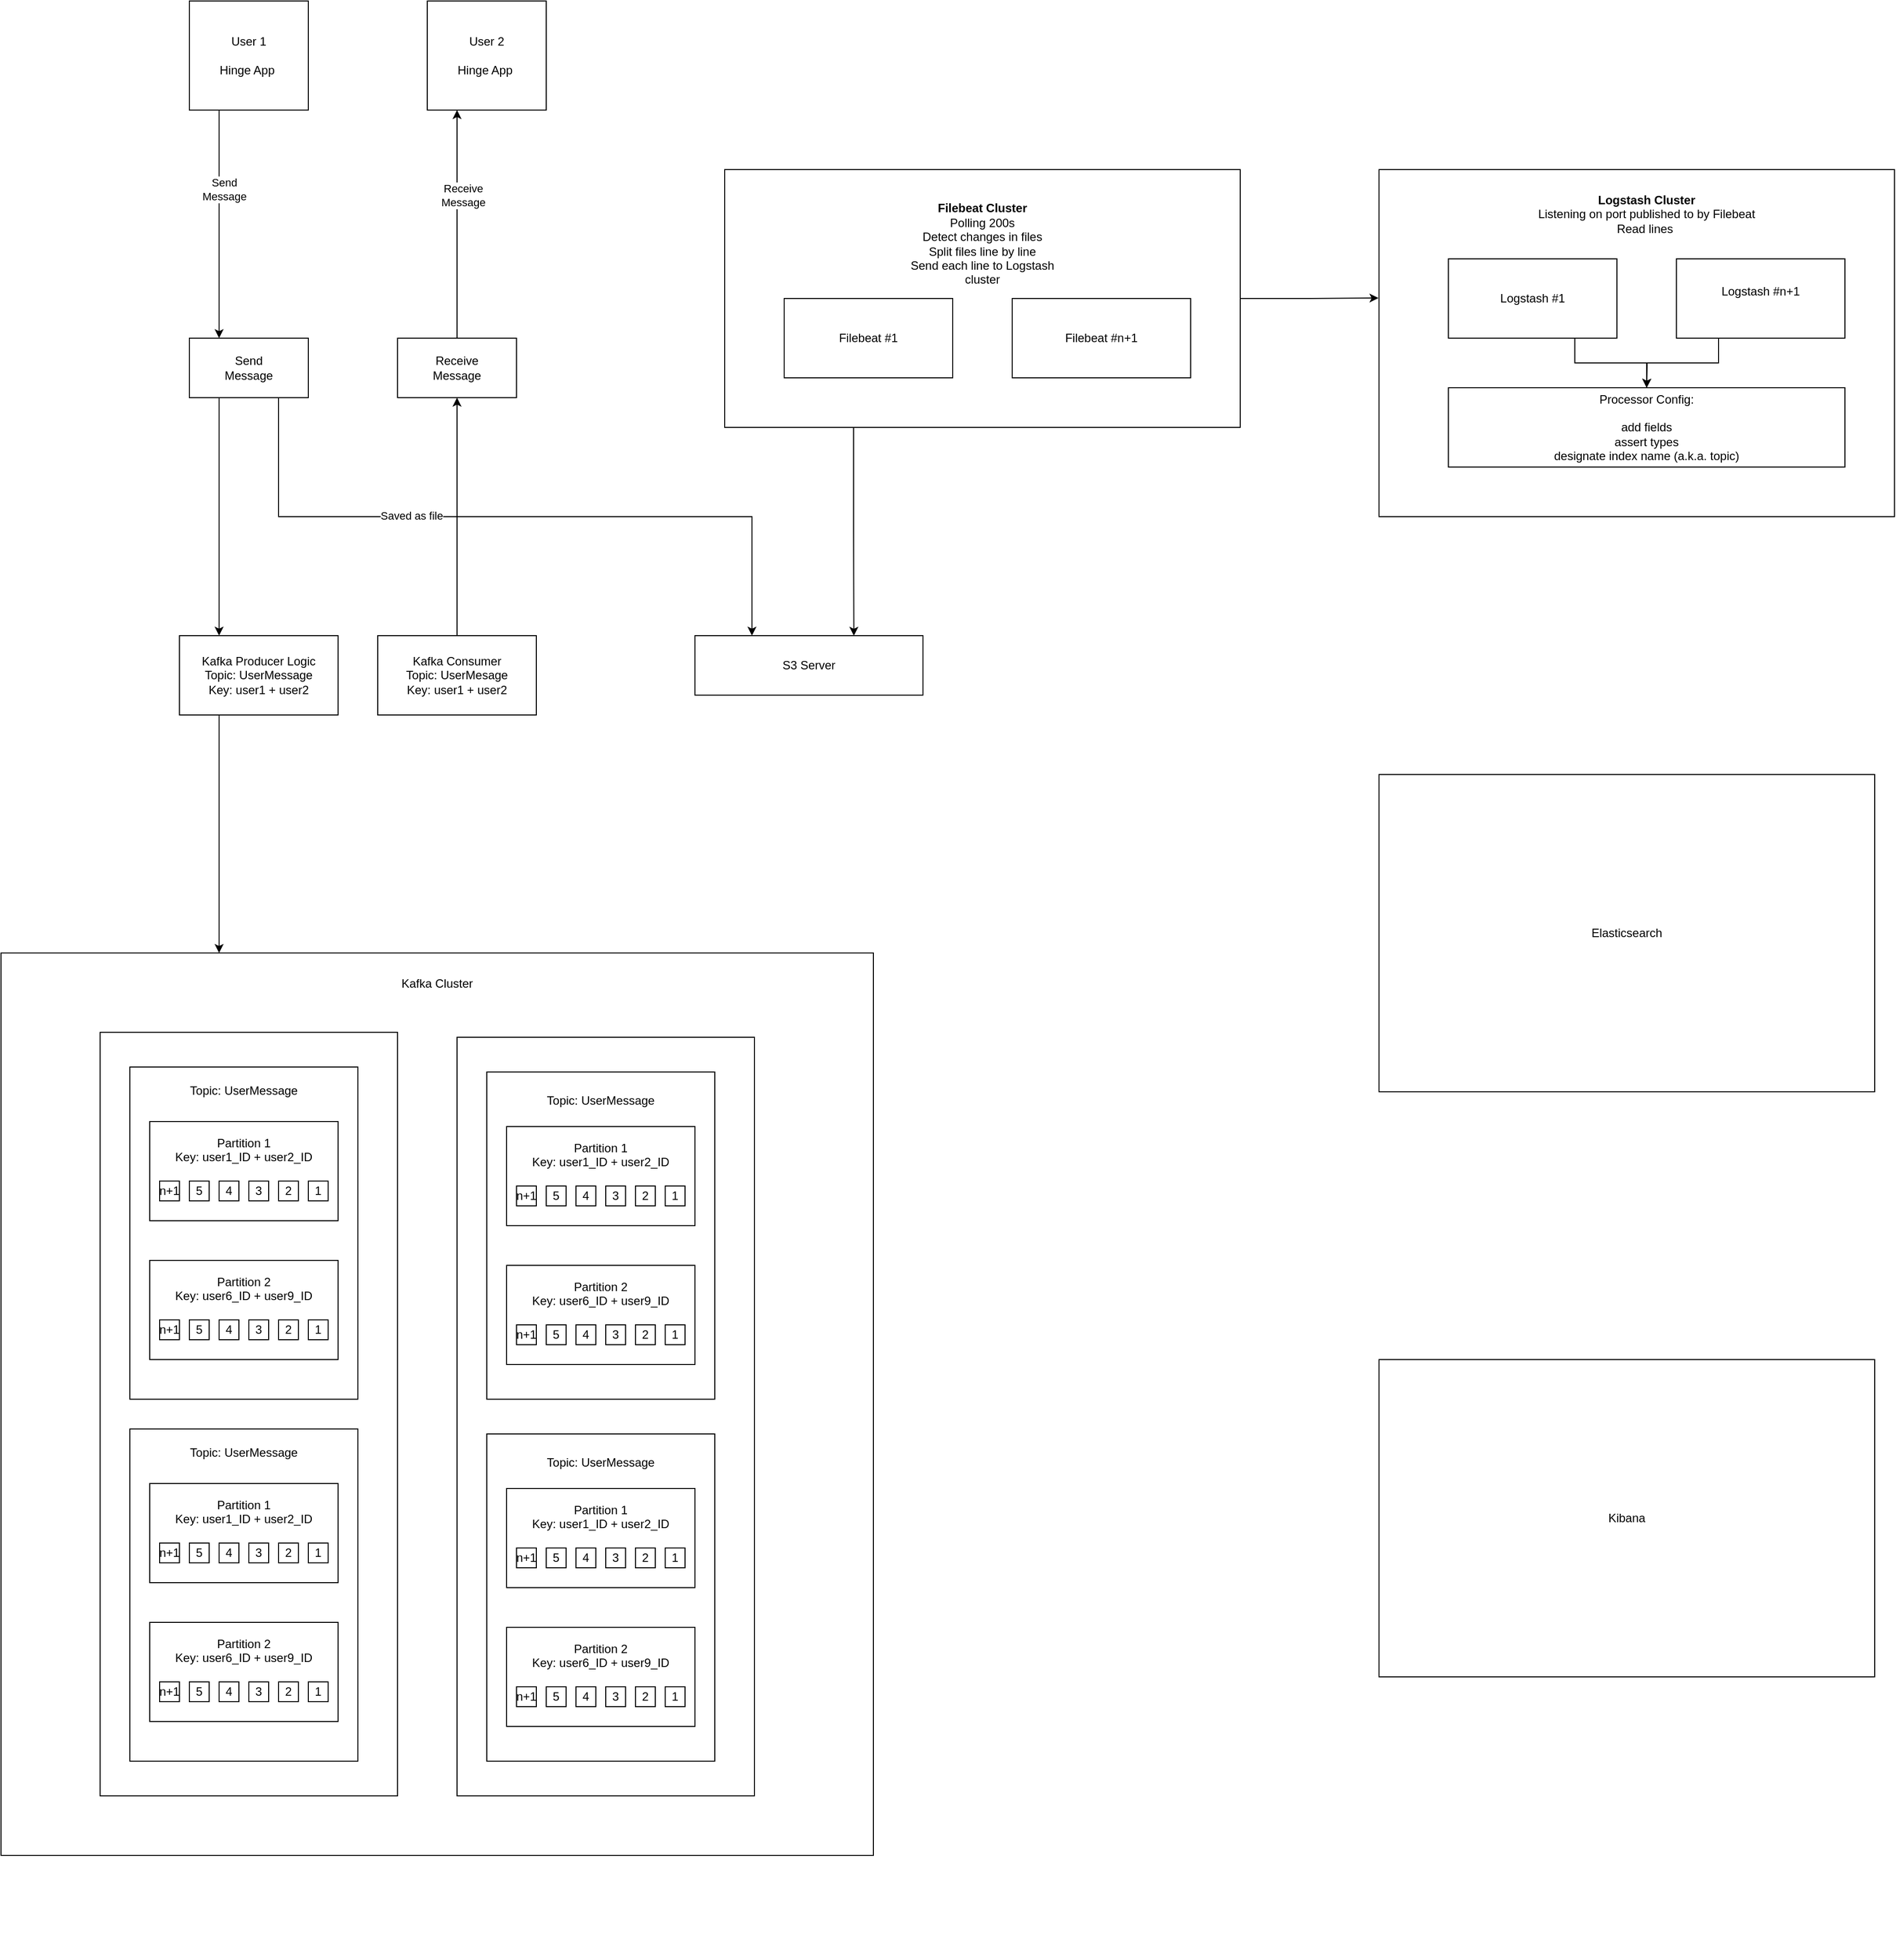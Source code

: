 <mxfile version="24.6.2" type="github">
  <diagram name="Page-1" id="u32jfDcwHZ4eOMGTb6TE">
    <mxGraphModel dx="3343" dy="2828" grid="1" gridSize="10" guides="1" tooltips="1" connect="1" arrows="1" fold="1" page="1" pageScale="1" pageWidth="850" pageHeight="1100" math="0" shadow="0">
      <root>
        <mxCell id="0" />
        <mxCell id="1" parent="0" />
        <mxCell id="Yqh2Zt63WlNYlDMRdGiX-36" style="edgeStyle=orthogonalEdgeStyle;rounded=0;orthogonalLoop=1;jettySize=auto;html=1;exitX=0.25;exitY=1;exitDx=0;exitDy=0;entryX=0.25;entryY=0;entryDx=0;entryDy=0;" edge="1" parent="1" source="Yqh2Zt63WlNYlDMRdGiX-44" target="Yqh2Zt63WlNYlDMRdGiX-35">
          <mxGeometry relative="1" as="geometry">
            <mxPoint x="412.5" y="-670" as="sourcePoint" />
            <Array as="points">
              <mxPoint x="190" y="-380" />
            </Array>
          </mxGeometry>
        </mxCell>
        <mxCell id="Yqh2Zt63WlNYlDMRdGiX-2" value="S3 Server" style="whiteSpace=wrap;html=1;" vertex="1" parent="1">
          <mxGeometry x="670" y="-380" width="230" height="60" as="geometry" />
        </mxCell>
        <mxCell id="Yqh2Zt63WlNYlDMRdGiX-5" value="Kafka Cluster&lt;div&gt;&lt;br&gt;&lt;/div&gt;&lt;div&gt;&lt;br&gt;&lt;/div&gt;&lt;div&gt;&lt;br&gt;&lt;/div&gt;&lt;div&gt;&lt;br&gt;&lt;/div&gt;&lt;div&gt;&lt;br&gt;&lt;/div&gt;&lt;div&gt;&lt;br&gt;&lt;/div&gt;&lt;div&gt;&lt;br&gt;&lt;/div&gt;&lt;div&gt;&lt;br&gt;&lt;/div&gt;&lt;div&gt;&lt;br&gt;&lt;/div&gt;&lt;div&gt;&lt;br&gt;&lt;/div&gt;&lt;div&gt;&lt;br&gt;&lt;/div&gt;&lt;div&gt;&lt;br&gt;&lt;/div&gt;&lt;div&gt;&lt;br&gt;&lt;/div&gt;&lt;div&gt;&lt;br&gt;&lt;/div&gt;&lt;div&gt;&lt;br&gt;&lt;/div&gt;&lt;div&gt;&lt;br&gt;&lt;/div&gt;&lt;div&gt;&lt;br&gt;&lt;/div&gt;&lt;div&gt;&lt;br&gt;&lt;/div&gt;&lt;div&gt;&lt;br&gt;&lt;/div&gt;&lt;div&gt;&lt;br&gt;&lt;/div&gt;&lt;div&gt;&lt;br&gt;&lt;/div&gt;&lt;div&gt;&lt;br&gt;&lt;/div&gt;&lt;div&gt;&lt;br&gt;&lt;/div&gt;&lt;div&gt;&lt;br&gt;&lt;/div&gt;&lt;div&gt;&lt;br&gt;&lt;/div&gt;&lt;div&gt;&lt;br&gt;&lt;/div&gt;&lt;div&gt;&lt;br&gt;&lt;/div&gt;&lt;div&gt;&lt;br&gt;&lt;/div&gt;&lt;div&gt;&lt;br&gt;&lt;/div&gt;&lt;div&gt;&lt;br&gt;&lt;/div&gt;&lt;div&gt;&lt;br&gt;&lt;/div&gt;&lt;div&gt;&lt;br&gt;&lt;/div&gt;&lt;div&gt;&lt;br&gt;&lt;/div&gt;&lt;div&gt;&lt;br&gt;&lt;/div&gt;&lt;div&gt;&lt;br&gt;&lt;/div&gt;&lt;div&gt;&lt;br&gt;&lt;/div&gt;&lt;div&gt;&lt;br&gt;&lt;/div&gt;&lt;div&gt;&lt;br&gt;&lt;/div&gt;&lt;div&gt;&lt;br&gt;&lt;/div&gt;&lt;div&gt;&lt;br&gt;&lt;/div&gt;&lt;div&gt;&lt;br&gt;&lt;/div&gt;&lt;div&gt;&lt;br&gt;&lt;/div&gt;&lt;div&gt;&lt;br&gt;&lt;/div&gt;&lt;div&gt;&lt;br&gt;&lt;/div&gt;&lt;div&gt;&lt;br&gt;&lt;/div&gt;&lt;div&gt;&lt;br&gt;&lt;/div&gt;&lt;div&gt;&lt;br&gt;&lt;/div&gt;&lt;div&gt;&lt;br&gt;&lt;/div&gt;&lt;div&gt;&lt;br&gt;&lt;/div&gt;&lt;div&gt;&lt;br&gt;&lt;/div&gt;&lt;div&gt;&lt;br&gt;&lt;/div&gt;&lt;div&gt;&lt;br&gt;&lt;/div&gt;&lt;div&gt;&lt;br&gt;&lt;/div&gt;&lt;div&gt;&lt;br&gt;&lt;/div&gt;&lt;div&gt;&lt;br&gt;&lt;/div&gt;&lt;div&gt;&lt;br&gt;&lt;/div&gt;&lt;div&gt;&lt;br&gt;&lt;/div&gt;&lt;div&gt;&lt;br&gt;&lt;/div&gt;&lt;div&gt;&lt;br&gt;&lt;/div&gt;" style="whiteSpace=wrap;html=1;" vertex="1" parent="1">
          <mxGeometry x="-30" y="-60" width="880" height="910" as="geometry" />
        </mxCell>
        <mxCell id="Yqh2Zt63WlNYlDMRdGiX-6" value="Broker 1&lt;div&gt;&lt;br&gt;&lt;/div&gt;&lt;div&gt;&lt;br&gt;&lt;/div&gt;&lt;div&gt;&lt;br&gt;&lt;/div&gt;&lt;div&gt;&lt;br&gt;&lt;/div&gt;&lt;div&gt;&lt;br&gt;&lt;/div&gt;&lt;div&gt;&lt;br&gt;&lt;/div&gt;&lt;div&gt;&lt;br&gt;&lt;/div&gt;&lt;div&gt;&lt;br&gt;&lt;/div&gt;&lt;div&gt;&lt;br&gt;&lt;/div&gt;&lt;div&gt;&lt;br&gt;&lt;/div&gt;&lt;div&gt;&lt;br&gt;&lt;/div&gt;&lt;div&gt;&lt;br&gt;&lt;/div&gt;&lt;div&gt;&lt;br&gt;&lt;/div&gt;&lt;div&gt;&lt;br&gt;&lt;/div&gt;&lt;div&gt;&lt;br&gt;&lt;/div&gt;&lt;div&gt;&lt;br&gt;&lt;/div&gt;&lt;div&gt;&lt;br&gt;&lt;/div&gt;&lt;div&gt;&lt;br&gt;&lt;/div&gt;&lt;div&gt;&lt;br&gt;&lt;/div&gt;&lt;div&gt;&lt;br&gt;&lt;/div&gt;&lt;div&gt;&lt;br&gt;&lt;/div&gt;&lt;div&gt;&lt;br&gt;&lt;/div&gt;&lt;div&gt;&lt;br&gt;&lt;/div&gt;&lt;div&gt;&lt;br&gt;&lt;/div&gt;&lt;div&gt;&lt;br&gt;&lt;/div&gt;&lt;div&gt;&lt;br&gt;&lt;/div&gt;&lt;div&gt;&lt;br&gt;&lt;/div&gt;&lt;div&gt;&lt;br&gt;&lt;/div&gt;&lt;div&gt;&lt;br&gt;&lt;/div&gt;&lt;div&gt;&lt;br&gt;&lt;/div&gt;&lt;div&gt;&lt;br&gt;&lt;/div&gt;&lt;div&gt;&lt;br&gt;&lt;/div&gt;&lt;div&gt;&lt;br&gt;&lt;/div&gt;&lt;div&gt;&lt;br&gt;&lt;/div&gt;&lt;div&gt;&lt;br&gt;&lt;/div&gt;&lt;div&gt;&lt;br&gt;&lt;/div&gt;&lt;div&gt;&lt;br&gt;&lt;/div&gt;&lt;div&gt;&lt;br&gt;&lt;/div&gt;&lt;div&gt;&lt;br&gt;&lt;/div&gt;&lt;div&gt;&lt;br&gt;&lt;/div&gt;&lt;div&gt;&lt;br&gt;&lt;/div&gt;&lt;div&gt;&lt;br&gt;&lt;/div&gt;&lt;div&gt;&lt;br&gt;&lt;/div&gt;" style="whiteSpace=wrap;html=1;" vertex="1" parent="1">
          <mxGeometry x="70" y="20" width="300" height="770" as="geometry" />
        </mxCell>
        <mxCell id="Yqh2Zt63WlNYlDMRdGiX-9" value="&lt;div&gt;&lt;br&gt;&lt;/div&gt;&lt;div&gt;&lt;br&gt;&lt;/div&gt;&lt;div&gt;&lt;br&gt;&lt;/div&gt;&lt;div&gt;&lt;br&gt;&lt;/div&gt;&lt;div&gt;&lt;br&gt;&lt;/div&gt;&lt;div&gt;&lt;br&gt;&lt;/div&gt;&lt;div&gt;&lt;br&gt;&lt;/div&gt;&lt;div&gt;&lt;br&gt;&lt;/div&gt;&lt;div&gt;&lt;br&gt;&lt;/div&gt;&lt;div&gt;&lt;br&gt;&lt;/div&gt;&lt;div&gt;&lt;br&gt;&lt;/div&gt;&lt;div&gt;&lt;br&gt;&lt;/div&gt;&lt;div&gt;&lt;br&gt;&lt;/div&gt;&lt;div&gt;&lt;br&gt;&lt;/div&gt;&lt;div&gt;&lt;br&gt;&lt;/div&gt;Topic: UserMessage&lt;div&gt;&lt;br&gt;&lt;/div&gt;&lt;div&gt;&lt;br&gt;&lt;/div&gt;&lt;div&gt;&lt;br&gt;&lt;/div&gt;&lt;div&gt;&lt;br&gt;&lt;/div&gt;&lt;div&gt;&lt;br&gt;&lt;/div&gt;&lt;div&gt;&lt;br&gt;&lt;/div&gt;&lt;div&gt;&lt;br&gt;&lt;/div&gt;&lt;div&gt;&lt;br&gt;&lt;/div&gt;&lt;div&gt;&lt;br&gt;&lt;/div&gt;&lt;div&gt;&lt;br&gt;&lt;/div&gt;&lt;div&gt;&lt;br&gt;&lt;/div&gt;&lt;div&gt;&lt;br&gt;&lt;/div&gt;&lt;div&gt;&lt;br&gt;&lt;/div&gt;&lt;div&gt;&lt;br&gt;&lt;/div&gt;&lt;div&gt;&lt;br&gt;&lt;/div&gt;&lt;div&gt;&lt;br&gt;&lt;/div&gt;&lt;div&gt;&lt;br&gt;&lt;/div&gt;&lt;div&gt;&lt;br&gt;&lt;/div&gt;&lt;div&gt;&lt;br&gt;&lt;/div&gt;&lt;div&gt;&lt;br&gt;&lt;/div&gt;&lt;div&gt;&lt;br&gt;&lt;/div&gt;&lt;div&gt;&lt;br&gt;&lt;/div&gt;&lt;div&gt;&lt;br&gt;&lt;/div&gt;&lt;div&gt;&lt;br&gt;&lt;/div&gt;&lt;div&gt;&lt;br&gt;&lt;/div&gt;&lt;div&gt;&lt;br&gt;&lt;/div&gt;&lt;div&gt;&lt;br&gt;&lt;/div&gt;&lt;div&gt;&lt;br&gt;&lt;/div&gt;&lt;div&gt;&lt;br&gt;&lt;/div&gt;&lt;div&gt;&lt;br&gt;&lt;/div&gt;&lt;div&gt;&lt;br&gt;&lt;/div&gt;&lt;div&gt;&lt;br&gt;&lt;/div&gt;&lt;div&gt;&lt;br&gt;&lt;/div&gt;&lt;div&gt;&lt;br&gt;&lt;/div&gt;&lt;div&gt;&lt;br&gt;&lt;/div&gt;" style="whiteSpace=wrap;html=1;" vertex="1" parent="1">
          <mxGeometry x="100" y="55" width="230" height="335" as="geometry" />
        </mxCell>
        <mxCell id="Yqh2Zt63WlNYlDMRdGiX-10" value="Partition 1&lt;div&gt;Key: user1_ID + user2_ID&lt;/div&gt;&lt;div&gt;&lt;br&gt;&lt;/div&gt;&lt;div&gt;&lt;br&gt;&lt;/div&gt;&lt;div&gt;&lt;br&gt;&lt;/div&gt;" style="whiteSpace=wrap;html=1;" vertex="1" parent="1">
          <mxGeometry x="120" y="110" width="190" height="100" as="geometry" />
        </mxCell>
        <mxCell id="Yqh2Zt63WlNYlDMRdGiX-13" value="1" style="whiteSpace=wrap;html=1;" vertex="1" parent="1">
          <mxGeometry x="280" y="170" width="20" height="20" as="geometry" />
        </mxCell>
        <mxCell id="Yqh2Zt63WlNYlDMRdGiX-14" value="2" style="whiteSpace=wrap;html=1;" vertex="1" parent="1">
          <mxGeometry x="250" y="170" width="20" height="20" as="geometry" />
        </mxCell>
        <mxCell id="Yqh2Zt63WlNYlDMRdGiX-15" value="5" style="whiteSpace=wrap;html=1;" vertex="1" parent="1">
          <mxGeometry x="160" y="170" width="20" height="20" as="geometry" />
        </mxCell>
        <mxCell id="Yqh2Zt63WlNYlDMRdGiX-16" value="3" style="whiteSpace=wrap;html=1;" vertex="1" parent="1">
          <mxGeometry x="220" y="170" width="20" height="20" as="geometry" />
        </mxCell>
        <mxCell id="Yqh2Zt63WlNYlDMRdGiX-17" value="4" style="whiteSpace=wrap;html=1;" vertex="1" parent="1">
          <mxGeometry x="190" y="170" width="20" height="20" as="geometry" />
        </mxCell>
        <mxCell id="Yqh2Zt63WlNYlDMRdGiX-18" value="n+1" style="whiteSpace=wrap;html=1;" vertex="1" parent="1">
          <mxGeometry x="130" y="170" width="20" height="20" as="geometry" />
        </mxCell>
        <mxCell id="Yqh2Zt63WlNYlDMRdGiX-26" value="Partition 2&lt;div&gt;Key: user6_ID + user9_ID&lt;/div&gt;&lt;div&gt;&lt;br&gt;&lt;/div&gt;&lt;div&gt;&lt;br&gt;&lt;/div&gt;&lt;div&gt;&lt;br&gt;&lt;/div&gt;" style="whiteSpace=wrap;html=1;" vertex="1" parent="1">
          <mxGeometry x="120" y="250" width="190" height="100" as="geometry" />
        </mxCell>
        <mxCell id="Yqh2Zt63WlNYlDMRdGiX-27" value="1" style="whiteSpace=wrap;html=1;" vertex="1" parent="1">
          <mxGeometry x="280" y="310" width="20" height="20" as="geometry" />
        </mxCell>
        <mxCell id="Yqh2Zt63WlNYlDMRdGiX-28" value="2" style="whiteSpace=wrap;html=1;" vertex="1" parent="1">
          <mxGeometry x="250" y="310" width="20" height="20" as="geometry" />
        </mxCell>
        <mxCell id="Yqh2Zt63WlNYlDMRdGiX-29" value="5" style="whiteSpace=wrap;html=1;" vertex="1" parent="1">
          <mxGeometry x="160" y="310" width="20" height="20" as="geometry" />
        </mxCell>
        <mxCell id="Yqh2Zt63WlNYlDMRdGiX-30" value="3" style="whiteSpace=wrap;html=1;" vertex="1" parent="1">
          <mxGeometry x="220" y="310" width="20" height="20" as="geometry" />
        </mxCell>
        <mxCell id="Yqh2Zt63WlNYlDMRdGiX-31" value="4" style="whiteSpace=wrap;html=1;" vertex="1" parent="1">
          <mxGeometry x="190" y="310" width="20" height="20" as="geometry" />
        </mxCell>
        <mxCell id="Yqh2Zt63WlNYlDMRdGiX-32" value="n+1" style="whiteSpace=wrap;html=1;" vertex="1" parent="1">
          <mxGeometry x="130" y="310" width="20" height="20" as="geometry" />
        </mxCell>
        <mxCell id="Yqh2Zt63WlNYlDMRdGiX-37" style="edgeStyle=orthogonalEdgeStyle;rounded=0;orthogonalLoop=1;jettySize=auto;html=1;exitX=0.25;exitY=1;exitDx=0;exitDy=0;entryX=0.25;entryY=0;entryDx=0;entryDy=0;" edge="1" parent="1" source="Yqh2Zt63WlNYlDMRdGiX-35" target="Yqh2Zt63WlNYlDMRdGiX-5">
          <mxGeometry relative="1" as="geometry" />
        </mxCell>
        <mxCell id="Yqh2Zt63WlNYlDMRdGiX-35" value="Kafka Producer Logic&lt;div&gt;Topic: UserMessage&lt;/div&gt;&lt;div&gt;Key: user1 + user2&lt;/div&gt;" style="whiteSpace=wrap;html=1;" vertex="1" parent="1">
          <mxGeometry x="150" y="-380" width="160" height="80" as="geometry" />
        </mxCell>
        <mxCell id="Yqh2Zt63WlNYlDMRdGiX-42" style="edgeStyle=orthogonalEdgeStyle;rounded=0;orthogonalLoop=1;jettySize=auto;html=1;exitX=0.5;exitY=0;exitDx=0;exitDy=0;entryX=0.25;entryY=1;entryDx=0;entryDy=0;" edge="1" parent="1" source="Yqh2Zt63WlNYlDMRdGiX-47" target="Yqh2Zt63WlNYlDMRdGiX-40">
          <mxGeometry relative="1" as="geometry">
            <mxPoint x="450" y="-880" as="targetPoint" />
          </mxGeometry>
        </mxCell>
        <mxCell id="Yqh2Zt63WlNYlDMRdGiX-43" value="Receive&lt;div&gt;Message&lt;/div&gt;" style="edgeLabel;html=1;align=center;verticalAlign=middle;resizable=0;points=[];" vertex="1" connectable="0" parent="Yqh2Zt63WlNYlDMRdGiX-42">
          <mxGeometry x="0.25" y="-6" relative="1" as="geometry">
            <mxPoint as="offset" />
          </mxGeometry>
        </mxCell>
        <mxCell id="Yqh2Zt63WlNYlDMRdGiX-38" value="Kafka Consumer&lt;div&gt;Topic: UserMesage&lt;/div&gt;&lt;div&gt;Key: user1 + user2&lt;/div&gt;" style="whiteSpace=wrap;html=1;" vertex="1" parent="1">
          <mxGeometry x="350" y="-380" width="160" height="80" as="geometry" />
        </mxCell>
        <mxCell id="Yqh2Zt63WlNYlDMRdGiX-39" value="User 1&lt;div&gt;&lt;br&gt;&lt;/div&gt;&lt;div&gt;Hinge App&amp;nbsp;&lt;/div&gt;" style="whiteSpace=wrap;html=1;" vertex="1" parent="1">
          <mxGeometry x="160" y="-1020" width="120" height="110" as="geometry" />
        </mxCell>
        <mxCell id="Yqh2Zt63WlNYlDMRdGiX-40" value="User 2&lt;div&gt;&lt;br&gt;&lt;/div&gt;&lt;div&gt;Hinge App&amp;nbsp;&lt;/div&gt;" style="whiteSpace=wrap;html=1;" vertex="1" parent="1">
          <mxGeometry x="400" y="-1020" width="120" height="110" as="geometry" />
        </mxCell>
        <mxCell id="Yqh2Zt63WlNYlDMRdGiX-45" value="" style="edgeStyle=orthogonalEdgeStyle;rounded=0;orthogonalLoop=1;jettySize=auto;html=1;exitX=0.25;exitY=1;exitDx=0;exitDy=0;entryX=0.25;entryY=0;entryDx=0;entryDy=0;" edge="1" parent="1" source="Yqh2Zt63WlNYlDMRdGiX-39" target="Yqh2Zt63WlNYlDMRdGiX-44">
          <mxGeometry relative="1" as="geometry">
            <mxPoint x="190" y="-910" as="sourcePoint" />
            <mxPoint x="190" y="-380" as="targetPoint" />
            <Array as="points" />
          </mxGeometry>
        </mxCell>
        <mxCell id="Yqh2Zt63WlNYlDMRdGiX-46" value="Send&lt;div&gt;Message&lt;/div&gt;" style="edgeLabel;html=1;align=center;verticalAlign=middle;resizable=0;points=[];" vertex="1" connectable="0" parent="Yqh2Zt63WlNYlDMRdGiX-45">
          <mxGeometry x="-0.309" y="5" relative="1" as="geometry">
            <mxPoint as="offset" />
          </mxGeometry>
        </mxCell>
        <mxCell id="Yqh2Zt63WlNYlDMRdGiX-44" value="Send&lt;div&gt;Message&lt;/div&gt;" style="whiteSpace=wrap;html=1;" vertex="1" parent="1">
          <mxGeometry x="160" y="-680" width="120" height="60" as="geometry" />
        </mxCell>
        <mxCell id="Yqh2Zt63WlNYlDMRdGiX-48" value="" style="edgeStyle=orthogonalEdgeStyle;rounded=0;orthogonalLoop=1;jettySize=auto;html=1;exitX=0.5;exitY=0;exitDx=0;exitDy=0;entryX=0.5;entryY=1;entryDx=0;entryDy=0;" edge="1" parent="1" source="Yqh2Zt63WlNYlDMRdGiX-38" target="Yqh2Zt63WlNYlDMRdGiX-47">
          <mxGeometry relative="1" as="geometry">
            <mxPoint x="430" y="-910" as="targetPoint" />
            <mxPoint x="430" y="-380" as="sourcePoint" />
          </mxGeometry>
        </mxCell>
        <mxCell id="Yqh2Zt63WlNYlDMRdGiX-47" value="Receive&lt;div&gt;Message&lt;/div&gt;" style="whiteSpace=wrap;html=1;" vertex="1" parent="1">
          <mxGeometry x="370" y="-680" width="120" height="60" as="geometry" />
        </mxCell>
        <mxCell id="Yqh2Zt63WlNYlDMRdGiX-50" style="edgeStyle=orthogonalEdgeStyle;rounded=0;orthogonalLoop=1;jettySize=auto;html=1;exitX=0.75;exitY=1;exitDx=0;exitDy=0;entryX=0.25;entryY=0;entryDx=0;entryDy=0;" edge="1" parent="1" source="Yqh2Zt63WlNYlDMRdGiX-44" target="Yqh2Zt63WlNYlDMRdGiX-2">
          <mxGeometry relative="1" as="geometry">
            <mxPoint x="717.5" y="-660" as="sourcePoint" />
            <mxPoint x="830" y="-390" as="targetPoint" />
          </mxGeometry>
        </mxCell>
        <mxCell id="Yqh2Zt63WlNYlDMRdGiX-51" value="Saved as file" style="edgeLabel;html=1;align=center;verticalAlign=middle;resizable=0;points=[];" vertex="1" connectable="0" parent="Yqh2Zt63WlNYlDMRdGiX-50">
          <mxGeometry x="-0.294" y="1" relative="1" as="geometry">
            <mxPoint as="offset" />
          </mxGeometry>
        </mxCell>
        <mxCell id="Yqh2Zt63WlNYlDMRdGiX-63" value="" style="whiteSpace=wrap;html=1;" vertex="1" parent="1">
          <mxGeometry x="700" y="-850" width="520" height="260" as="geometry" />
        </mxCell>
        <mxCell id="Yqh2Zt63WlNYlDMRdGiX-56" value="Filebeat #n+1" style="whiteSpace=wrap;html=1;align=center;" vertex="1" parent="1">
          <mxGeometry x="990" y="-720" width="180" height="80" as="geometry" />
        </mxCell>
        <mxCell id="Yqh2Zt63WlNYlDMRdGiX-52" value="Filebeat #1" style="whiteSpace=wrap;html=1;align=center;" vertex="1" parent="1">
          <mxGeometry x="760" y="-720" width="170" height="80" as="geometry" />
        </mxCell>
        <mxCell id="Yqh2Zt63WlNYlDMRdGiX-64" value="&lt;b&gt;Filebeat Cluster&lt;/b&gt;&lt;div&gt;Polling 200s&lt;div&gt;Detect changes in files&lt;/div&gt;&lt;/div&gt;&lt;div&gt;Split files line by line&lt;/div&gt;&lt;div&gt;Send each line to Logstash cluster&lt;/div&gt;" style="text;strokeColor=none;align=center;fillColor=none;html=1;verticalAlign=middle;whiteSpace=wrap;rounded=0;" vertex="1" parent="1">
          <mxGeometry x="880" y="-790" width="160" height="30" as="geometry" />
        </mxCell>
        <mxCell id="Yqh2Zt63WlNYlDMRdGiX-66" value="" style="whiteSpace=wrap;html=1;" vertex="1" parent="1">
          <mxGeometry x="1360" y="-850" width="520" height="350" as="geometry" />
        </mxCell>
        <mxCell id="Yqh2Zt63WlNYlDMRdGiX-72" style="edgeStyle=orthogonalEdgeStyle;rounded=0;orthogonalLoop=1;jettySize=auto;html=1;exitX=0.75;exitY=1;exitDx=0;exitDy=0;entryX=0.5;entryY=0;entryDx=0;entryDy=0;" edge="1" parent="1" source="Yqh2Zt63WlNYlDMRdGiX-55" target="Yqh2Zt63WlNYlDMRdGiX-71">
          <mxGeometry relative="1" as="geometry" />
        </mxCell>
        <mxCell id="Yqh2Zt63WlNYlDMRdGiX-55" value="Logstash #1" style="whiteSpace=wrap;html=1;align=center;" vertex="1" parent="1">
          <mxGeometry x="1430" y="-760" width="170" height="80" as="geometry" />
        </mxCell>
        <mxCell id="Yqh2Zt63WlNYlDMRdGiX-73" style="edgeStyle=orthogonalEdgeStyle;rounded=0;orthogonalLoop=1;jettySize=auto;html=1;exitX=0.25;exitY=1;exitDx=0;exitDy=0;" edge="1" parent="1" source="Yqh2Zt63WlNYlDMRdGiX-58">
          <mxGeometry relative="1" as="geometry">
            <mxPoint x="1630" y="-630" as="targetPoint" />
          </mxGeometry>
        </mxCell>
        <mxCell id="Yqh2Zt63WlNYlDMRdGiX-58" value="Logstash #n+1&lt;br&gt;&lt;div&gt;&lt;br&gt;&lt;/div&gt;" style="whiteSpace=wrap;html=1;align=center;" vertex="1" parent="1">
          <mxGeometry x="1660" y="-760" width="170" height="80" as="geometry" />
        </mxCell>
        <mxCell id="Yqh2Zt63WlNYlDMRdGiX-67" value="&lt;b&gt;Logstash Cluster&lt;/b&gt;&lt;div&gt;Listening on port published to by Filebeat&lt;div&gt;Read lines&amp;nbsp;&lt;/div&gt;&lt;/div&gt;" style="text;strokeColor=none;align=center;fillColor=none;html=1;verticalAlign=middle;whiteSpace=wrap;rounded=0;" vertex="1" parent="1">
          <mxGeometry x="1500" y="-820" width="260" height="30" as="geometry" />
        </mxCell>
        <mxCell id="Yqh2Zt63WlNYlDMRdGiX-68" style="edgeStyle=orthogonalEdgeStyle;rounded=0;orthogonalLoop=1;jettySize=auto;html=1;exitX=0.25;exitY=1;exitDx=0;exitDy=0;entryX=0.697;entryY=0.002;entryDx=0;entryDy=0;entryPerimeter=0;" edge="1" parent="1" source="Yqh2Zt63WlNYlDMRdGiX-63" target="Yqh2Zt63WlNYlDMRdGiX-2">
          <mxGeometry relative="1" as="geometry" />
        </mxCell>
        <mxCell id="Yqh2Zt63WlNYlDMRdGiX-71" value="Processor Config:&lt;div&gt;&lt;br&gt;&lt;/div&gt;&lt;div&gt;add fields&lt;/div&gt;&lt;div&gt;assert types&lt;/div&gt;&lt;div&gt;designate index name (a.k.a. topic)&lt;/div&gt;" style="whiteSpace=wrap;html=1;" vertex="1" parent="1">
          <mxGeometry x="1430" y="-630" width="400" height="80" as="geometry" />
        </mxCell>
        <mxCell id="Yqh2Zt63WlNYlDMRdGiX-74" style="edgeStyle=orthogonalEdgeStyle;rounded=0;orthogonalLoop=1;jettySize=auto;html=1;exitX=1;exitY=0.5;exitDx=0;exitDy=0;entryX=-0.001;entryY=0.37;entryDx=0;entryDy=0;entryPerimeter=0;" edge="1" parent="1" source="Yqh2Zt63WlNYlDMRdGiX-63" target="Yqh2Zt63WlNYlDMRdGiX-66">
          <mxGeometry relative="1" as="geometry" />
        </mxCell>
        <mxCell id="Yqh2Zt63WlNYlDMRdGiX-75" value="Elasticsearch" style="whiteSpace=wrap;html=1;" vertex="1" parent="1">
          <mxGeometry x="1360" y="-240" width="500" height="320" as="geometry" />
        </mxCell>
        <mxCell id="Yqh2Zt63WlNYlDMRdGiX-76" value="Kibana" style="whiteSpace=wrap;html=1;" vertex="1" parent="1">
          <mxGeometry x="1360" y="350" width="500" height="320" as="geometry" />
        </mxCell>
        <mxCell id="Yqh2Zt63WlNYlDMRdGiX-78" value="Broker n+1&lt;div&gt;&lt;br&gt;&lt;div&gt;&lt;br&gt;&lt;/div&gt;&lt;div&gt;&lt;br&gt;&lt;/div&gt;&lt;div&gt;&lt;br&gt;&lt;/div&gt;&lt;div&gt;&lt;br&gt;&lt;/div&gt;&lt;div&gt;&lt;br&gt;&lt;/div&gt;&lt;div&gt;&lt;br&gt;&lt;/div&gt;&lt;div&gt;&lt;br&gt;&lt;/div&gt;&lt;div&gt;&lt;br&gt;&lt;/div&gt;&lt;div&gt;&lt;br&gt;&lt;/div&gt;&lt;div&gt;&lt;br&gt;&lt;/div&gt;&lt;div&gt;&lt;br&gt;&lt;/div&gt;&lt;div&gt;&lt;br&gt;&lt;/div&gt;&lt;div&gt;&lt;br&gt;&lt;/div&gt;&lt;div&gt;&lt;br&gt;&lt;/div&gt;&lt;div&gt;&lt;br&gt;&lt;/div&gt;&lt;div&gt;&lt;br&gt;&lt;/div&gt;&lt;div&gt;&lt;br&gt;&lt;/div&gt;&lt;div&gt;&lt;br&gt;&lt;/div&gt;&lt;div&gt;&lt;br&gt;&lt;/div&gt;&lt;div&gt;&lt;br&gt;&lt;/div&gt;&lt;div&gt;&lt;br&gt;&lt;/div&gt;&lt;div&gt;&lt;br&gt;&lt;/div&gt;&lt;div&gt;&lt;br&gt;&lt;/div&gt;&lt;div&gt;&lt;br&gt;&lt;/div&gt;&lt;div&gt;&lt;br&gt;&lt;/div&gt;&lt;div&gt;&lt;br&gt;&lt;/div&gt;&lt;div&gt;&lt;br&gt;&lt;/div&gt;&lt;div&gt;&lt;br&gt;&lt;/div&gt;&lt;div&gt;&lt;br&gt;&lt;/div&gt;&lt;div&gt;&lt;br&gt;&lt;/div&gt;&lt;div&gt;&lt;br&gt;&lt;/div&gt;&lt;div&gt;&lt;br&gt;&lt;/div&gt;&lt;div&gt;&lt;br&gt;&lt;/div&gt;&lt;div&gt;&lt;br&gt;&lt;/div&gt;&lt;div&gt;&lt;br&gt;&lt;/div&gt;&lt;div&gt;&lt;br&gt;&lt;/div&gt;&lt;div&gt;&lt;br&gt;&lt;/div&gt;&lt;div&gt;&lt;br&gt;&lt;/div&gt;&lt;div&gt;&lt;br&gt;&lt;/div&gt;&lt;div&gt;&lt;br&gt;&lt;/div&gt;&lt;div&gt;&lt;br&gt;&lt;/div&gt;&lt;div&gt;&lt;br&gt;&lt;/div&gt;&lt;/div&gt;" style="whiteSpace=wrap;html=1;" vertex="1" parent="1">
          <mxGeometry x="430" y="25" width="300" height="765" as="geometry" />
        </mxCell>
        <mxCell id="Yqh2Zt63WlNYlDMRdGiX-79" value="Topic: UserMessage&lt;div&gt;&lt;br&gt;&lt;/div&gt;&lt;div&gt;&lt;br&gt;&lt;/div&gt;&lt;div&gt;&lt;br&gt;&lt;/div&gt;&lt;div&gt;&lt;br&gt;&lt;/div&gt;&lt;div&gt;&lt;br&gt;&lt;/div&gt;&lt;div&gt;&lt;br&gt;&lt;/div&gt;&lt;div&gt;&lt;br&gt;&lt;/div&gt;&lt;div&gt;&lt;br&gt;&lt;/div&gt;&lt;div&gt;&lt;br&gt;&lt;/div&gt;&lt;div&gt;&lt;br&gt;&lt;/div&gt;&lt;div&gt;&lt;br&gt;&lt;/div&gt;&lt;div&gt;&lt;br&gt;&lt;/div&gt;&lt;div&gt;&lt;br&gt;&lt;/div&gt;&lt;div&gt;&lt;br&gt;&lt;/div&gt;&lt;div&gt;&lt;br&gt;&lt;/div&gt;&lt;div&gt;&lt;br&gt;&lt;/div&gt;&lt;div&gt;&lt;br&gt;&lt;/div&gt;&lt;div&gt;&lt;br&gt;&lt;/div&gt;&lt;div&gt;&lt;br&gt;&lt;/div&gt;" style="whiteSpace=wrap;html=1;" vertex="1" parent="1">
          <mxGeometry x="460" y="60" width="230" height="330" as="geometry" />
        </mxCell>
        <mxCell id="Yqh2Zt63WlNYlDMRdGiX-80" value="Partition 1&lt;div&gt;Key: user1_ID + user2_ID&lt;/div&gt;&lt;div&gt;&lt;br&gt;&lt;/div&gt;&lt;div&gt;&lt;br&gt;&lt;/div&gt;&lt;div&gt;&lt;br&gt;&lt;/div&gt;" style="whiteSpace=wrap;html=1;" vertex="1" parent="1">
          <mxGeometry x="480" y="115" width="190" height="100" as="geometry" />
        </mxCell>
        <mxCell id="Yqh2Zt63WlNYlDMRdGiX-81" value="1" style="whiteSpace=wrap;html=1;" vertex="1" parent="1">
          <mxGeometry x="640" y="175" width="20" height="20" as="geometry" />
        </mxCell>
        <mxCell id="Yqh2Zt63WlNYlDMRdGiX-82" value="2" style="whiteSpace=wrap;html=1;" vertex="1" parent="1">
          <mxGeometry x="610" y="175" width="20" height="20" as="geometry" />
        </mxCell>
        <mxCell id="Yqh2Zt63WlNYlDMRdGiX-83" value="5" style="whiteSpace=wrap;html=1;" vertex="1" parent="1">
          <mxGeometry x="520" y="175" width="20" height="20" as="geometry" />
        </mxCell>
        <mxCell id="Yqh2Zt63WlNYlDMRdGiX-84" value="3" style="whiteSpace=wrap;html=1;" vertex="1" parent="1">
          <mxGeometry x="580" y="175" width="20" height="20" as="geometry" />
        </mxCell>
        <mxCell id="Yqh2Zt63WlNYlDMRdGiX-85" value="4" style="whiteSpace=wrap;html=1;" vertex="1" parent="1">
          <mxGeometry x="550" y="175" width="20" height="20" as="geometry" />
        </mxCell>
        <mxCell id="Yqh2Zt63WlNYlDMRdGiX-86" value="n+1" style="whiteSpace=wrap;html=1;" vertex="1" parent="1">
          <mxGeometry x="490" y="175" width="20" height="20" as="geometry" />
        </mxCell>
        <mxCell id="Yqh2Zt63WlNYlDMRdGiX-87" value="Partition 2&lt;div&gt;Key: user6_ID + user9_ID&lt;/div&gt;&lt;div&gt;&lt;br&gt;&lt;/div&gt;&lt;div&gt;&lt;br&gt;&lt;/div&gt;&lt;div&gt;&lt;br&gt;&lt;/div&gt;" style="whiteSpace=wrap;html=1;" vertex="1" parent="1">
          <mxGeometry x="480" y="255" width="190" height="100" as="geometry" />
        </mxCell>
        <mxCell id="Yqh2Zt63WlNYlDMRdGiX-88" value="1" style="whiteSpace=wrap;html=1;" vertex="1" parent="1">
          <mxGeometry x="640" y="315" width="20" height="20" as="geometry" />
        </mxCell>
        <mxCell id="Yqh2Zt63WlNYlDMRdGiX-89" value="2" style="whiteSpace=wrap;html=1;" vertex="1" parent="1">
          <mxGeometry x="610" y="315" width="20" height="20" as="geometry" />
        </mxCell>
        <mxCell id="Yqh2Zt63WlNYlDMRdGiX-90" value="5" style="whiteSpace=wrap;html=1;" vertex="1" parent="1">
          <mxGeometry x="520" y="315" width="20" height="20" as="geometry" />
        </mxCell>
        <mxCell id="Yqh2Zt63WlNYlDMRdGiX-91" value="3" style="whiteSpace=wrap;html=1;" vertex="1" parent="1">
          <mxGeometry x="580" y="315" width="20" height="20" as="geometry" />
        </mxCell>
        <mxCell id="Yqh2Zt63WlNYlDMRdGiX-92" value="4" style="whiteSpace=wrap;html=1;" vertex="1" parent="1">
          <mxGeometry x="550" y="315" width="20" height="20" as="geometry" />
        </mxCell>
        <mxCell id="Yqh2Zt63WlNYlDMRdGiX-93" value="n+1" style="whiteSpace=wrap;html=1;" vertex="1" parent="1">
          <mxGeometry x="490" y="315" width="20" height="20" as="geometry" />
        </mxCell>
        <mxCell id="Yqh2Zt63WlNYlDMRdGiX-94" value="&lt;div&gt;&lt;br&gt;&lt;/div&gt;&lt;div&gt;&lt;br&gt;&lt;/div&gt;&lt;div&gt;&lt;br&gt;&lt;/div&gt;&lt;div&gt;&lt;br&gt;&lt;/div&gt;&lt;div&gt;&lt;br&gt;&lt;/div&gt;&lt;div&gt;&lt;br&gt;&lt;/div&gt;&lt;div&gt;&lt;br&gt;&lt;/div&gt;&lt;div&gt;&lt;br&gt;&lt;/div&gt;&lt;div&gt;&lt;br&gt;&lt;/div&gt;&lt;div&gt;&lt;br&gt;&lt;/div&gt;&lt;div&gt;&lt;br&gt;&lt;/div&gt;&lt;div&gt;&lt;br&gt;&lt;/div&gt;&lt;div&gt;&lt;br&gt;&lt;/div&gt;&lt;div&gt;&lt;br&gt;&lt;/div&gt;&lt;div&gt;&lt;br&gt;&lt;/div&gt;Topic: UserMessage&lt;div&gt;&lt;br&gt;&lt;/div&gt;&lt;div&gt;&lt;br&gt;&lt;/div&gt;&lt;div&gt;&lt;br&gt;&lt;/div&gt;&lt;div&gt;&lt;br&gt;&lt;/div&gt;&lt;div&gt;&lt;br&gt;&lt;/div&gt;&lt;div&gt;&lt;br&gt;&lt;/div&gt;&lt;div&gt;&lt;br&gt;&lt;/div&gt;&lt;div&gt;&lt;br&gt;&lt;/div&gt;&lt;div&gt;&lt;br&gt;&lt;/div&gt;&lt;div&gt;&lt;br&gt;&lt;/div&gt;&lt;div&gt;&lt;br&gt;&lt;/div&gt;&lt;div&gt;&lt;br&gt;&lt;/div&gt;&lt;div&gt;&lt;br&gt;&lt;/div&gt;&lt;div&gt;&lt;br&gt;&lt;/div&gt;&lt;div&gt;&lt;br&gt;&lt;/div&gt;&lt;div&gt;&lt;br&gt;&lt;/div&gt;&lt;div&gt;&lt;br&gt;&lt;/div&gt;&lt;div&gt;&lt;br&gt;&lt;/div&gt;&lt;div&gt;&lt;br&gt;&lt;/div&gt;&lt;div&gt;&lt;br&gt;&lt;/div&gt;&lt;div&gt;&lt;br&gt;&lt;/div&gt;&lt;div&gt;&lt;br&gt;&lt;/div&gt;&lt;div&gt;&lt;br&gt;&lt;/div&gt;&lt;div&gt;&lt;br&gt;&lt;/div&gt;&lt;div&gt;&lt;br&gt;&lt;/div&gt;&lt;div&gt;&lt;br&gt;&lt;/div&gt;&lt;div&gt;&lt;br&gt;&lt;/div&gt;&lt;div&gt;&lt;br&gt;&lt;/div&gt;&lt;div&gt;&lt;br&gt;&lt;/div&gt;&lt;div&gt;&lt;br&gt;&lt;/div&gt;&lt;div&gt;&lt;br&gt;&lt;/div&gt;&lt;div&gt;&lt;br&gt;&lt;/div&gt;&lt;div&gt;&lt;br&gt;&lt;/div&gt;&lt;div&gt;&lt;br&gt;&lt;/div&gt;&lt;div&gt;&lt;br&gt;&lt;/div&gt;" style="whiteSpace=wrap;html=1;" vertex="1" parent="1">
          <mxGeometry x="100" y="420" width="230" height="335" as="geometry" />
        </mxCell>
        <mxCell id="Yqh2Zt63WlNYlDMRdGiX-95" value="Partition 1&lt;div&gt;Key: user1_ID + user2_ID&lt;/div&gt;&lt;div&gt;&lt;br&gt;&lt;/div&gt;&lt;div&gt;&lt;br&gt;&lt;/div&gt;&lt;div&gt;&lt;br&gt;&lt;/div&gt;" style="whiteSpace=wrap;html=1;" vertex="1" parent="1">
          <mxGeometry x="120" y="475" width="190" height="100" as="geometry" />
        </mxCell>
        <mxCell id="Yqh2Zt63WlNYlDMRdGiX-96" value="1" style="whiteSpace=wrap;html=1;" vertex="1" parent="1">
          <mxGeometry x="280" y="535" width="20" height="20" as="geometry" />
        </mxCell>
        <mxCell id="Yqh2Zt63WlNYlDMRdGiX-97" value="2" style="whiteSpace=wrap;html=1;" vertex="1" parent="1">
          <mxGeometry x="250" y="535" width="20" height="20" as="geometry" />
        </mxCell>
        <mxCell id="Yqh2Zt63WlNYlDMRdGiX-98" value="5" style="whiteSpace=wrap;html=1;" vertex="1" parent="1">
          <mxGeometry x="160" y="535" width="20" height="20" as="geometry" />
        </mxCell>
        <mxCell id="Yqh2Zt63WlNYlDMRdGiX-99" value="3" style="whiteSpace=wrap;html=1;" vertex="1" parent="1">
          <mxGeometry x="220" y="535" width="20" height="20" as="geometry" />
        </mxCell>
        <mxCell id="Yqh2Zt63WlNYlDMRdGiX-100" value="4" style="whiteSpace=wrap;html=1;" vertex="1" parent="1">
          <mxGeometry x="190" y="535" width="20" height="20" as="geometry" />
        </mxCell>
        <mxCell id="Yqh2Zt63WlNYlDMRdGiX-101" value="n+1" style="whiteSpace=wrap;html=1;" vertex="1" parent="1">
          <mxGeometry x="130" y="535" width="20" height="20" as="geometry" />
        </mxCell>
        <mxCell id="Yqh2Zt63WlNYlDMRdGiX-102" value="Partition 2&lt;div&gt;Key: user6_ID + user9_ID&lt;/div&gt;&lt;div&gt;&lt;br&gt;&lt;/div&gt;&lt;div&gt;&lt;br&gt;&lt;/div&gt;&lt;div&gt;&lt;br&gt;&lt;/div&gt;" style="whiteSpace=wrap;html=1;" vertex="1" parent="1">
          <mxGeometry x="120" y="615" width="190" height="100" as="geometry" />
        </mxCell>
        <mxCell id="Yqh2Zt63WlNYlDMRdGiX-103" value="1" style="whiteSpace=wrap;html=1;" vertex="1" parent="1">
          <mxGeometry x="280" y="675" width="20" height="20" as="geometry" />
        </mxCell>
        <mxCell id="Yqh2Zt63WlNYlDMRdGiX-104" value="2" style="whiteSpace=wrap;html=1;" vertex="1" parent="1">
          <mxGeometry x="250" y="675" width="20" height="20" as="geometry" />
        </mxCell>
        <mxCell id="Yqh2Zt63WlNYlDMRdGiX-105" value="5" style="whiteSpace=wrap;html=1;" vertex="1" parent="1">
          <mxGeometry x="160" y="675" width="20" height="20" as="geometry" />
        </mxCell>
        <mxCell id="Yqh2Zt63WlNYlDMRdGiX-106" value="3" style="whiteSpace=wrap;html=1;" vertex="1" parent="1">
          <mxGeometry x="220" y="675" width="20" height="20" as="geometry" />
        </mxCell>
        <mxCell id="Yqh2Zt63WlNYlDMRdGiX-107" value="4" style="whiteSpace=wrap;html=1;" vertex="1" parent="1">
          <mxGeometry x="190" y="675" width="20" height="20" as="geometry" />
        </mxCell>
        <mxCell id="Yqh2Zt63WlNYlDMRdGiX-108" value="n+1" style="whiteSpace=wrap;html=1;" vertex="1" parent="1">
          <mxGeometry x="130" y="675" width="20" height="20" as="geometry" />
        </mxCell>
        <mxCell id="Yqh2Zt63WlNYlDMRdGiX-109" value="Topic: UserMessage&lt;div&gt;&lt;br&gt;&lt;/div&gt;&lt;div&gt;&lt;br&gt;&lt;/div&gt;&lt;div&gt;&lt;br&gt;&lt;/div&gt;&lt;div&gt;&lt;br&gt;&lt;/div&gt;&lt;div&gt;&lt;br&gt;&lt;/div&gt;&lt;div&gt;&lt;br&gt;&lt;/div&gt;&lt;div&gt;&lt;br&gt;&lt;/div&gt;&lt;div&gt;&lt;br&gt;&lt;/div&gt;&lt;div&gt;&lt;br&gt;&lt;/div&gt;&lt;div&gt;&lt;br&gt;&lt;/div&gt;&lt;div&gt;&lt;br&gt;&lt;/div&gt;&lt;div&gt;&lt;br&gt;&lt;/div&gt;&lt;div&gt;&lt;br&gt;&lt;/div&gt;&lt;div&gt;&lt;br&gt;&lt;/div&gt;&lt;div&gt;&lt;br&gt;&lt;/div&gt;&lt;div&gt;&lt;br&gt;&lt;/div&gt;&lt;div&gt;&lt;br&gt;&lt;/div&gt;&lt;div&gt;&lt;br&gt;&lt;/div&gt;&lt;div&gt;&lt;br&gt;&lt;/div&gt;" style="whiteSpace=wrap;html=1;" vertex="1" parent="1">
          <mxGeometry x="460" y="425" width="230" height="330" as="geometry" />
        </mxCell>
        <mxCell id="Yqh2Zt63WlNYlDMRdGiX-110" value="Partition 1&lt;div&gt;Key: user1_ID + user2_ID&lt;/div&gt;&lt;div&gt;&lt;br&gt;&lt;/div&gt;&lt;div&gt;&lt;br&gt;&lt;/div&gt;&lt;div&gt;&lt;br&gt;&lt;/div&gt;" style="whiteSpace=wrap;html=1;" vertex="1" parent="1">
          <mxGeometry x="480" y="480" width="190" height="100" as="geometry" />
        </mxCell>
        <mxCell id="Yqh2Zt63WlNYlDMRdGiX-111" value="1" style="whiteSpace=wrap;html=1;" vertex="1" parent="1">
          <mxGeometry x="640" y="540" width="20" height="20" as="geometry" />
        </mxCell>
        <mxCell id="Yqh2Zt63WlNYlDMRdGiX-112" value="2" style="whiteSpace=wrap;html=1;" vertex="1" parent="1">
          <mxGeometry x="610" y="540" width="20" height="20" as="geometry" />
        </mxCell>
        <mxCell id="Yqh2Zt63WlNYlDMRdGiX-113" value="5" style="whiteSpace=wrap;html=1;" vertex="1" parent="1">
          <mxGeometry x="520" y="540" width="20" height="20" as="geometry" />
        </mxCell>
        <mxCell id="Yqh2Zt63WlNYlDMRdGiX-114" value="3" style="whiteSpace=wrap;html=1;" vertex="1" parent="1">
          <mxGeometry x="580" y="540" width="20" height="20" as="geometry" />
        </mxCell>
        <mxCell id="Yqh2Zt63WlNYlDMRdGiX-115" value="4" style="whiteSpace=wrap;html=1;" vertex="1" parent="1">
          <mxGeometry x="550" y="540" width="20" height="20" as="geometry" />
        </mxCell>
        <mxCell id="Yqh2Zt63WlNYlDMRdGiX-116" value="n+1" style="whiteSpace=wrap;html=1;" vertex="1" parent="1">
          <mxGeometry x="490" y="540" width="20" height="20" as="geometry" />
        </mxCell>
        <mxCell id="Yqh2Zt63WlNYlDMRdGiX-117" value="Partition 2&lt;div&gt;Key: user6_ID + user9_ID&lt;/div&gt;&lt;div&gt;&lt;br&gt;&lt;/div&gt;&lt;div&gt;&lt;br&gt;&lt;/div&gt;&lt;div&gt;&lt;br&gt;&lt;/div&gt;" style="whiteSpace=wrap;html=1;" vertex="1" parent="1">
          <mxGeometry x="480" y="620" width="190" height="100" as="geometry" />
        </mxCell>
        <mxCell id="Yqh2Zt63WlNYlDMRdGiX-118" value="1" style="whiteSpace=wrap;html=1;" vertex="1" parent="1">
          <mxGeometry x="640" y="680" width="20" height="20" as="geometry" />
        </mxCell>
        <mxCell id="Yqh2Zt63WlNYlDMRdGiX-119" value="2" style="whiteSpace=wrap;html=1;" vertex="1" parent="1">
          <mxGeometry x="610" y="680" width="20" height="20" as="geometry" />
        </mxCell>
        <mxCell id="Yqh2Zt63WlNYlDMRdGiX-120" value="5" style="whiteSpace=wrap;html=1;" vertex="1" parent="1">
          <mxGeometry x="520" y="680" width="20" height="20" as="geometry" />
        </mxCell>
        <mxCell id="Yqh2Zt63WlNYlDMRdGiX-121" value="3" style="whiteSpace=wrap;html=1;" vertex="1" parent="1">
          <mxGeometry x="580" y="680" width="20" height="20" as="geometry" />
        </mxCell>
        <mxCell id="Yqh2Zt63WlNYlDMRdGiX-122" value="4" style="whiteSpace=wrap;html=1;" vertex="1" parent="1">
          <mxGeometry x="550" y="680" width="20" height="20" as="geometry" />
        </mxCell>
        <mxCell id="Yqh2Zt63WlNYlDMRdGiX-123" value="n+1" style="whiteSpace=wrap;html=1;" vertex="1" parent="1">
          <mxGeometry x="490" y="680" width="20" height="20" as="geometry" />
        </mxCell>
      </root>
    </mxGraphModel>
  </diagram>
</mxfile>
